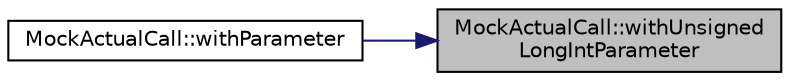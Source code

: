 digraph "MockActualCall::withUnsignedLongIntParameter"
{
 // LATEX_PDF_SIZE
  edge [fontname="Helvetica",fontsize="10",labelfontname="Helvetica",labelfontsize="10"];
  node [fontname="Helvetica",fontsize="10",shape=record];
  rankdir="RL";
  Node1 [label="MockActualCall::withUnsigned\lLongIntParameter",height=0.2,width=0.4,color="black", fillcolor="grey75", style="filled", fontcolor="black",tooltip=" "];
  Node1 -> Node2 [dir="back",color="midnightblue",fontsize="10",style="solid",fontname="Helvetica"];
  Node2 [label="MockActualCall::withParameter",height=0.2,width=0.4,color="black", fillcolor="white", style="filled",URL="$classMockActualCall.html#a62f4e41f7ed564156a0d2c9027b2acd0",tooltip=" "];
}
